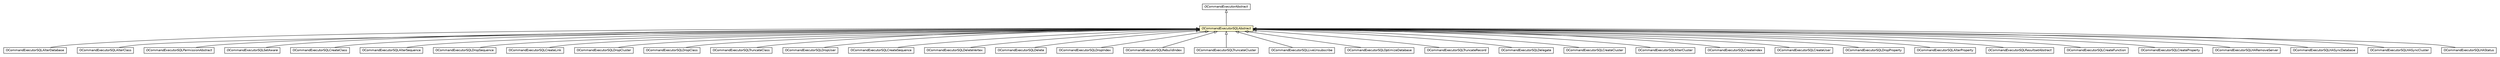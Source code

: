 #!/usr/local/bin/dot
#
# Class diagram 
# Generated by UMLGraph version R5_6-24-gf6e263 (http://www.umlgraph.org/)
#

digraph G {
	edge [fontname="Helvetica",fontsize=10,labelfontname="Helvetica",labelfontsize=10];
	node [fontname="Helvetica",fontsize=10,shape=plaintext];
	nodesep=0.25;
	ranksep=0.5;
	// com.orientechnologies.orient.core.command.OCommandExecutorAbstract
	c2139697 [label=<<table title="com.orientechnologies.orient.core.command.OCommandExecutorAbstract" border="0" cellborder="1" cellspacing="0" cellpadding="2" port="p" href="../command/OCommandExecutorAbstract.html">
		<tr><td><table border="0" cellspacing="0" cellpadding="1">
<tr><td align="center" balign="center"><font face="Helvetica-Oblique"> OCommandExecutorAbstract </font></td></tr>
		</table></td></tr>
		</table>>, URL="../command/OCommandExecutorAbstract.html", fontname="Helvetica", fontcolor="black", fontsize=10.0];
	// com.orientechnologies.orient.core.sql.OCommandExecutorSQLAlterDatabase
	c2139751 [label=<<table title="com.orientechnologies.orient.core.sql.OCommandExecutorSQLAlterDatabase" border="0" cellborder="1" cellspacing="0" cellpadding="2" port="p" href="./OCommandExecutorSQLAlterDatabase.html">
		<tr><td><table border="0" cellspacing="0" cellpadding="1">
<tr><td align="center" balign="center"> OCommandExecutorSQLAlterDatabase </td></tr>
		</table></td></tr>
		</table>>, URL="./OCommandExecutorSQLAlterDatabase.html", fontname="Helvetica", fontcolor="black", fontsize=10.0];
	// com.orientechnologies.orient.core.sql.OCommandExecutorSQLAlterClass
	c2139755 [label=<<table title="com.orientechnologies.orient.core.sql.OCommandExecutorSQLAlterClass" border="0" cellborder="1" cellspacing="0" cellpadding="2" port="p" href="./OCommandExecutorSQLAlterClass.html">
		<tr><td><table border="0" cellspacing="0" cellpadding="1">
<tr><td align="center" balign="center"> OCommandExecutorSQLAlterClass </td></tr>
		</table></td></tr>
		</table>>, URL="./OCommandExecutorSQLAlterClass.html", fontname="Helvetica", fontcolor="black", fontsize=10.0];
	// com.orientechnologies.orient.core.sql.OCommandExecutorSQLPermissionAbstract
	c2139757 [label=<<table title="com.orientechnologies.orient.core.sql.OCommandExecutorSQLPermissionAbstract" border="0" cellborder="1" cellspacing="0" cellpadding="2" port="p" href="./OCommandExecutorSQLPermissionAbstract.html">
		<tr><td><table border="0" cellspacing="0" cellpadding="1">
<tr><td align="center" balign="center"><font face="Helvetica-Oblique"> OCommandExecutorSQLPermissionAbstract </font></td></tr>
		</table></td></tr>
		</table>>, URL="./OCommandExecutorSQLPermissionAbstract.html", fontname="Helvetica", fontcolor="black", fontsize=10.0];
	// com.orientechnologies.orient.core.sql.OCommandExecutorSQLSetAware
	c2139758 [label=<<table title="com.orientechnologies.orient.core.sql.OCommandExecutorSQLSetAware" border="0" cellborder="1" cellspacing="0" cellpadding="2" port="p" href="./OCommandExecutorSQLSetAware.html">
		<tr><td><table border="0" cellspacing="0" cellpadding="1">
<tr><td align="center" balign="center"><font face="Helvetica-Oblique"> OCommandExecutorSQLSetAware </font></td></tr>
		</table></td></tr>
		</table>>, URL="./OCommandExecutorSQLSetAware.html", fontname="Helvetica", fontcolor="black", fontsize=10.0];
	// com.orientechnologies.orient.core.sql.OCommandExecutorSQLCreateClass
	c2139762 [label=<<table title="com.orientechnologies.orient.core.sql.OCommandExecutorSQLCreateClass" border="0" cellborder="1" cellspacing="0" cellpadding="2" port="p" href="./OCommandExecutorSQLCreateClass.html">
		<tr><td><table border="0" cellspacing="0" cellpadding="1">
<tr><td align="center" balign="center"> OCommandExecutorSQLCreateClass </td></tr>
		</table></td></tr>
		</table>>, URL="./OCommandExecutorSQLCreateClass.html", fontname="Helvetica", fontcolor="black", fontsize=10.0];
	// com.orientechnologies.orient.core.sql.OCommandExecutorSQLAlterSequence
	c2139764 [label=<<table title="com.orientechnologies.orient.core.sql.OCommandExecutorSQLAlterSequence" border="0" cellborder="1" cellspacing="0" cellpadding="2" port="p" href="./OCommandExecutorSQLAlterSequence.html">
		<tr><td><table border="0" cellspacing="0" cellpadding="1">
<tr><td align="center" balign="center"> OCommandExecutorSQLAlterSequence </td></tr>
		</table></td></tr>
		</table>>, URL="./OCommandExecutorSQLAlterSequence.html", fontname="Helvetica", fontcolor="black", fontsize=10.0];
	// com.orientechnologies.orient.core.sql.OCommandExecutorSQLDropSequence
	c2139766 [label=<<table title="com.orientechnologies.orient.core.sql.OCommandExecutorSQLDropSequence" border="0" cellborder="1" cellspacing="0" cellpadding="2" port="p" href="./OCommandExecutorSQLDropSequence.html">
		<tr><td><table border="0" cellspacing="0" cellpadding="1">
<tr><td align="center" balign="center"> OCommandExecutorSQLDropSequence </td></tr>
		</table></td></tr>
		</table>>, URL="./OCommandExecutorSQLDropSequence.html", fontname="Helvetica", fontcolor="black", fontsize=10.0];
	// com.orientechnologies.orient.core.sql.OCommandExecutorSQLCreateLink
	c2139767 [label=<<table title="com.orientechnologies.orient.core.sql.OCommandExecutorSQLCreateLink" border="0" cellborder="1" cellspacing="0" cellpadding="2" port="p" href="./OCommandExecutorSQLCreateLink.html">
		<tr><td><table border="0" cellspacing="0" cellpadding="1">
<tr><td align="center" balign="center"> OCommandExecutorSQLCreateLink </td></tr>
		</table></td></tr>
		</table>>, URL="./OCommandExecutorSQLCreateLink.html", fontname="Helvetica", fontcolor="black", fontsize=10.0];
	// com.orientechnologies.orient.core.sql.OCommandExecutorSQLDropCluster
	c2139768 [label=<<table title="com.orientechnologies.orient.core.sql.OCommandExecutorSQLDropCluster" border="0" cellborder="1" cellspacing="0" cellpadding="2" port="p" href="./OCommandExecutorSQLDropCluster.html">
		<tr><td><table border="0" cellspacing="0" cellpadding="1">
<tr><td align="center" balign="center"> OCommandExecutorSQLDropCluster </td></tr>
		</table></td></tr>
		</table>>, URL="./OCommandExecutorSQLDropCluster.html", fontname="Helvetica", fontcolor="black", fontsize=10.0];
	// com.orientechnologies.orient.core.sql.OCommandExecutorSQLDropClass
	c2139770 [label=<<table title="com.orientechnologies.orient.core.sql.OCommandExecutorSQLDropClass" border="0" cellborder="1" cellspacing="0" cellpadding="2" port="p" href="./OCommandExecutorSQLDropClass.html">
		<tr><td><table border="0" cellspacing="0" cellpadding="1">
<tr><td align="center" balign="center"> OCommandExecutorSQLDropClass </td></tr>
		</table></td></tr>
		</table>>, URL="./OCommandExecutorSQLDropClass.html", fontname="Helvetica", fontcolor="black", fontsize=10.0];
	// com.orientechnologies.orient.core.sql.OCommandExecutorSQLTruncateClass
	c2139772 [label=<<table title="com.orientechnologies.orient.core.sql.OCommandExecutorSQLTruncateClass" border="0" cellborder="1" cellspacing="0" cellpadding="2" port="p" href="./OCommandExecutorSQLTruncateClass.html">
		<tr><td><table border="0" cellspacing="0" cellpadding="1">
<tr><td align="center" balign="center"> OCommandExecutorSQLTruncateClass </td></tr>
		</table></td></tr>
		</table>>, URL="./OCommandExecutorSQLTruncateClass.html", fontname="Helvetica", fontcolor="black", fontsize=10.0];
	// com.orientechnologies.orient.core.sql.OCommandExecutorSQLDropUser
	c2139773 [label=<<table title="com.orientechnologies.orient.core.sql.OCommandExecutorSQLDropUser" border="0" cellborder="1" cellspacing="0" cellpadding="2" port="p" href="./OCommandExecutorSQLDropUser.html">
		<tr><td><table border="0" cellspacing="0" cellpadding="1">
<tr><td align="center" balign="center"> OCommandExecutorSQLDropUser </td></tr>
		</table></td></tr>
		</table>>, URL="./OCommandExecutorSQLDropUser.html", fontname="Helvetica", fontcolor="black", fontsize=10.0];
	// com.orientechnologies.orient.core.sql.OCommandExecutorSQLCreateSequence
	c2139776 [label=<<table title="com.orientechnologies.orient.core.sql.OCommandExecutorSQLCreateSequence" border="0" cellborder="1" cellspacing="0" cellpadding="2" port="p" href="./OCommandExecutorSQLCreateSequence.html">
		<tr><td><table border="0" cellspacing="0" cellpadding="1">
<tr><td align="center" balign="center"> OCommandExecutorSQLCreateSequence </td></tr>
		</table></td></tr>
		</table>>, URL="./OCommandExecutorSQLCreateSequence.html", fontname="Helvetica", fontcolor="black", fontsize=10.0];
	// com.orientechnologies.orient.core.sql.OCommandExecutorSQLDeleteVertex
	c2139782 [label=<<table title="com.orientechnologies.orient.core.sql.OCommandExecutorSQLDeleteVertex" border="0" cellborder="1" cellspacing="0" cellpadding="2" port="p" href="./OCommandExecutorSQLDeleteVertex.html">
		<tr><td><table border="0" cellspacing="0" cellpadding="1">
<tr><td align="center" balign="center"> OCommandExecutorSQLDeleteVertex </td></tr>
		</table></td></tr>
		</table>>, URL="./OCommandExecutorSQLDeleteVertex.html", fontname="Helvetica", fontcolor="black", fontsize=10.0];
	// com.orientechnologies.orient.core.sql.OCommandExecutorSQLDelete
	c2139785 [label=<<table title="com.orientechnologies.orient.core.sql.OCommandExecutorSQLDelete" border="0" cellborder="1" cellspacing="0" cellpadding="2" port="p" href="./OCommandExecutorSQLDelete.html">
		<tr><td><table border="0" cellspacing="0" cellpadding="1">
<tr><td align="center" balign="center"> OCommandExecutorSQLDelete </td></tr>
		</table></td></tr>
		</table>>, URL="./OCommandExecutorSQLDelete.html", fontname="Helvetica", fontcolor="black", fontsize=10.0];
	// com.orientechnologies.orient.core.sql.OCommandExecutorSQLDropIndex
	c2139787 [label=<<table title="com.orientechnologies.orient.core.sql.OCommandExecutorSQLDropIndex" border="0" cellborder="1" cellspacing="0" cellpadding="2" port="p" href="./OCommandExecutorSQLDropIndex.html">
		<tr><td><table border="0" cellspacing="0" cellpadding="1">
<tr><td align="center" balign="center"> OCommandExecutorSQLDropIndex </td></tr>
		</table></td></tr>
		</table>>, URL="./OCommandExecutorSQLDropIndex.html", fontname="Helvetica", fontcolor="black", fontsize=10.0];
	// com.orientechnologies.orient.core.sql.OCommandExecutorSQLRebuildIndex
	c2139788 [label=<<table title="com.orientechnologies.orient.core.sql.OCommandExecutorSQLRebuildIndex" border="0" cellborder="1" cellspacing="0" cellpadding="2" port="p" href="./OCommandExecutorSQLRebuildIndex.html">
		<tr><td><table border="0" cellspacing="0" cellpadding="1">
<tr><td align="center" balign="center"> OCommandExecutorSQLRebuildIndex </td></tr>
		</table></td></tr>
		</table>>, URL="./OCommandExecutorSQLRebuildIndex.html", fontname="Helvetica", fontcolor="black", fontsize=10.0];
	// com.orientechnologies.orient.core.sql.OCommandExecutorSQLTruncateCluster
	c2139790 [label=<<table title="com.orientechnologies.orient.core.sql.OCommandExecutorSQLTruncateCluster" border="0" cellborder="1" cellspacing="0" cellpadding="2" port="p" href="./OCommandExecutorSQLTruncateCluster.html">
		<tr><td><table border="0" cellspacing="0" cellpadding="1">
<tr><td align="center" balign="center"> OCommandExecutorSQLTruncateCluster </td></tr>
		</table></td></tr>
		</table>>, URL="./OCommandExecutorSQLTruncateCluster.html", fontname="Helvetica", fontcolor="black", fontsize=10.0];
	// com.orientechnologies.orient.core.sql.OCommandExecutorSQLLiveUnsubscribe
	c2139793 [label=<<table title="com.orientechnologies.orient.core.sql.OCommandExecutorSQLLiveUnsubscribe" border="0" cellborder="1" cellspacing="0" cellpadding="2" port="p" href="./OCommandExecutorSQLLiveUnsubscribe.html">
		<tr><td><table border="0" cellspacing="0" cellpadding="1">
<tr><td align="center" balign="center"> OCommandExecutorSQLLiveUnsubscribe </td></tr>
		</table></td></tr>
		</table>>, URL="./OCommandExecutorSQLLiveUnsubscribe.html", fontname="Helvetica", fontcolor="black", fontsize=10.0];
	// com.orientechnologies.orient.core.sql.OCommandExecutorSQLOptimizeDatabase
	c2139795 [label=<<table title="com.orientechnologies.orient.core.sql.OCommandExecutorSQLOptimizeDatabase" border="0" cellborder="1" cellspacing="0" cellpadding="2" port="p" href="./OCommandExecutorSQLOptimizeDatabase.html">
		<tr><td><table border="0" cellspacing="0" cellpadding="1">
<tr><td align="center" balign="center"> OCommandExecutorSQLOptimizeDatabase </td></tr>
		</table></td></tr>
		</table>>, URL="./OCommandExecutorSQLOptimizeDatabase.html", fontname="Helvetica", fontcolor="black", fontsize=10.0];
	// com.orientechnologies.orient.core.sql.OCommandExecutorSQLTruncateRecord
	c2139798 [label=<<table title="com.orientechnologies.orient.core.sql.OCommandExecutorSQLTruncateRecord" border="0" cellborder="1" cellspacing="0" cellpadding="2" port="p" href="./OCommandExecutorSQLTruncateRecord.html">
		<tr><td><table border="0" cellspacing="0" cellpadding="1">
<tr><td align="center" balign="center"> OCommandExecutorSQLTruncateRecord </td></tr>
		</table></td></tr>
		</table>>, URL="./OCommandExecutorSQLTruncateRecord.html", fontname="Helvetica", fontcolor="black", fontsize=10.0];
	// com.orientechnologies.orient.core.sql.OCommandExecutorSQLAbstract
	c2139802 [label=<<table title="com.orientechnologies.orient.core.sql.OCommandExecutorSQLAbstract" border="0" cellborder="1" cellspacing="0" cellpadding="2" port="p" bgcolor="lemonChiffon" href="./OCommandExecutorSQLAbstract.html">
		<tr><td><table border="0" cellspacing="0" cellpadding="1">
<tr><td align="center" balign="center"><font face="Helvetica-Oblique"> OCommandExecutorSQLAbstract </font></td></tr>
		</table></td></tr>
		</table>>, URL="./OCommandExecutorSQLAbstract.html", fontname="Helvetica", fontcolor="black", fontsize=10.0];
	// com.orientechnologies.orient.core.sql.OCommandExecutorSQLDelegate
	c2139804 [label=<<table title="com.orientechnologies.orient.core.sql.OCommandExecutorSQLDelegate" border="0" cellborder="1" cellspacing="0" cellpadding="2" port="p" href="./OCommandExecutorSQLDelegate.html">
		<tr><td><table border="0" cellspacing="0" cellpadding="1">
<tr><td align="center" balign="center"> OCommandExecutorSQLDelegate </td></tr>
		</table></td></tr>
		</table>>, URL="./OCommandExecutorSQLDelegate.html", fontname="Helvetica", fontcolor="black", fontsize=10.0];
	// com.orientechnologies.orient.core.sql.OCommandExecutorSQLCreateCluster
	c2139806 [label=<<table title="com.orientechnologies.orient.core.sql.OCommandExecutorSQLCreateCluster" border="0" cellborder="1" cellspacing="0" cellpadding="2" port="p" href="./OCommandExecutorSQLCreateCluster.html">
		<tr><td><table border="0" cellspacing="0" cellpadding="1">
<tr><td align="center" balign="center"> OCommandExecutorSQLCreateCluster </td></tr>
		</table></td></tr>
		</table>>, URL="./OCommandExecutorSQLCreateCluster.html", fontname="Helvetica", fontcolor="black", fontsize=10.0];
	// com.orientechnologies.orient.core.sql.OCommandExecutorSQLAlterCluster
	c2139807 [label=<<table title="com.orientechnologies.orient.core.sql.OCommandExecutorSQLAlterCluster" border="0" cellborder="1" cellspacing="0" cellpadding="2" port="p" href="./OCommandExecutorSQLAlterCluster.html">
		<tr><td><table border="0" cellspacing="0" cellpadding="1">
<tr><td align="center" balign="center"> OCommandExecutorSQLAlterCluster </td></tr>
		</table></td></tr>
		</table>>, URL="./OCommandExecutorSQLAlterCluster.html", fontname="Helvetica", fontcolor="black", fontsize=10.0];
	// com.orientechnologies.orient.core.sql.OCommandExecutorSQLCreateIndex
	c2139808 [label=<<table title="com.orientechnologies.orient.core.sql.OCommandExecutorSQLCreateIndex" border="0" cellborder="1" cellspacing="0" cellpadding="2" port="p" href="./OCommandExecutorSQLCreateIndex.html">
		<tr><td><table border="0" cellspacing="0" cellpadding="1">
<tr><td align="center" balign="center"> OCommandExecutorSQLCreateIndex </td></tr>
		</table></td></tr>
		</table>>, URL="./OCommandExecutorSQLCreateIndex.html", fontname="Helvetica", fontcolor="black", fontsize=10.0];
	// com.orientechnologies.orient.core.sql.OCommandExecutorSQLCreateUser
	c2139809 [label=<<table title="com.orientechnologies.orient.core.sql.OCommandExecutorSQLCreateUser" border="0" cellborder="1" cellspacing="0" cellpadding="2" port="p" href="./OCommandExecutorSQLCreateUser.html">
		<tr><td><table border="0" cellspacing="0" cellpadding="1">
<tr><td align="center" balign="center"> OCommandExecutorSQLCreateUser </td></tr>
		</table></td></tr>
		</table>>, URL="./OCommandExecutorSQLCreateUser.html", fontname="Helvetica", fontcolor="black", fontsize=10.0];
	// com.orientechnologies.orient.core.sql.OCommandExecutorSQLDropProperty
	c2139810 [label=<<table title="com.orientechnologies.orient.core.sql.OCommandExecutorSQLDropProperty" border="0" cellborder="1" cellspacing="0" cellpadding="2" port="p" href="./OCommandExecutorSQLDropProperty.html">
		<tr><td><table border="0" cellspacing="0" cellpadding="1">
<tr><td align="center" balign="center"> OCommandExecutorSQLDropProperty </td></tr>
		</table></td></tr>
		</table>>, URL="./OCommandExecutorSQLDropProperty.html", fontname="Helvetica", fontcolor="black", fontsize=10.0];
	// com.orientechnologies.orient.core.sql.OCommandExecutorSQLAlterProperty
	c2139812 [label=<<table title="com.orientechnologies.orient.core.sql.OCommandExecutorSQLAlterProperty" border="0" cellborder="1" cellspacing="0" cellpadding="2" port="p" href="./OCommandExecutorSQLAlterProperty.html">
		<tr><td><table border="0" cellspacing="0" cellpadding="1">
<tr><td align="center" balign="center"> OCommandExecutorSQLAlterProperty </td></tr>
		</table></td></tr>
		</table>>, URL="./OCommandExecutorSQLAlterProperty.html", fontname="Helvetica", fontcolor="black", fontsize=10.0];
	// com.orientechnologies.orient.core.sql.OCommandExecutorSQLResultsetAbstract
	c2139818 [label=<<table title="com.orientechnologies.orient.core.sql.OCommandExecutorSQLResultsetAbstract" border="0" cellborder="1" cellspacing="0" cellpadding="2" port="p" href="./OCommandExecutorSQLResultsetAbstract.html">
		<tr><td><table border="0" cellspacing="0" cellpadding="1">
<tr><td align="center" balign="center"><font face="Helvetica-Oblique"> OCommandExecutorSQLResultsetAbstract </font></td></tr>
		</table></td></tr>
		</table>>, URL="./OCommandExecutorSQLResultsetAbstract.html", fontname="Helvetica", fontcolor="black", fontsize=10.0];
	// com.orientechnologies.orient.core.sql.OCommandExecutorSQLCreateFunction
	c2139819 [label=<<table title="com.orientechnologies.orient.core.sql.OCommandExecutorSQLCreateFunction" border="0" cellborder="1" cellspacing="0" cellpadding="2" port="p" href="./OCommandExecutorSQLCreateFunction.html">
		<tr><td><table border="0" cellspacing="0" cellpadding="1">
<tr><td align="center" balign="center"> OCommandExecutorSQLCreateFunction </td></tr>
		</table></td></tr>
		</table>>, URL="./OCommandExecutorSQLCreateFunction.html", fontname="Helvetica", fontcolor="black", fontsize=10.0];
	// com.orientechnologies.orient.core.sql.OCommandExecutorSQLCreateProperty
	c2139820 [label=<<table title="com.orientechnologies.orient.core.sql.OCommandExecutorSQLCreateProperty" border="0" cellborder="1" cellspacing="0" cellpadding="2" port="p" href="./OCommandExecutorSQLCreateProperty.html">
		<tr><td><table border="0" cellspacing="0" cellpadding="1">
<tr><td align="center" balign="center"> OCommandExecutorSQLCreateProperty </td></tr>
		</table></td></tr>
		</table>>, URL="./OCommandExecutorSQLCreateProperty.html", fontname="Helvetica", fontcolor="black", fontsize=10.0];
	// com.orientechnologies.orient.server.distributed.sql.OCommandExecutorSQLHARemoveServer
	c2141714 [label=<<table title="com.orientechnologies.orient.server.distributed.sql.OCommandExecutorSQLHARemoveServer" border="0" cellborder="1" cellspacing="0" cellpadding="2" port="p" href="../../server/distributed/sql/OCommandExecutorSQLHARemoveServer.html">
		<tr><td><table border="0" cellspacing="0" cellpadding="1">
<tr><td align="center" balign="center"> OCommandExecutorSQLHARemoveServer </td></tr>
		</table></td></tr>
		</table>>, URL="../../server/distributed/sql/OCommandExecutorSQLHARemoveServer.html", fontname="Helvetica", fontcolor="black", fontsize=10.0];
	// com.orientechnologies.orient.server.distributed.sql.OCommandExecutorSQLHASyncDatabase
	c2141716 [label=<<table title="com.orientechnologies.orient.server.distributed.sql.OCommandExecutorSQLHASyncDatabase" border="0" cellborder="1" cellspacing="0" cellpadding="2" port="p" href="../../server/distributed/sql/OCommandExecutorSQLHASyncDatabase.html">
		<tr><td><table border="0" cellspacing="0" cellpadding="1">
<tr><td align="center" balign="center"> OCommandExecutorSQLHASyncDatabase </td></tr>
		</table></td></tr>
		</table>>, URL="../../server/distributed/sql/OCommandExecutorSQLHASyncDatabase.html", fontname="Helvetica", fontcolor="black", fontsize=10.0];
	// com.orientechnologies.orient.server.distributed.sql.OCommandExecutorSQLHASyncCluster
	c2141717 [label=<<table title="com.orientechnologies.orient.server.distributed.sql.OCommandExecutorSQLHASyncCluster" border="0" cellborder="1" cellspacing="0" cellpadding="2" port="p" href="../../server/distributed/sql/OCommandExecutorSQLHASyncCluster.html">
		<tr><td><table border="0" cellspacing="0" cellpadding="1">
<tr><td align="center" balign="center"> OCommandExecutorSQLHASyncCluster </td></tr>
		</table></td></tr>
		</table>>, URL="../../server/distributed/sql/OCommandExecutorSQLHASyncCluster.html", fontname="Helvetica", fontcolor="black", fontsize=10.0];
	// com.orientechnologies.orient.server.distributed.sql.OCommandExecutorSQLHAStatus
	c2141718 [label=<<table title="com.orientechnologies.orient.server.distributed.sql.OCommandExecutorSQLHAStatus" border="0" cellborder="1" cellspacing="0" cellpadding="2" port="p" href="../../server/distributed/sql/OCommandExecutorSQLHAStatus.html">
		<tr><td><table border="0" cellspacing="0" cellpadding="1">
<tr><td align="center" balign="center"> OCommandExecutorSQLHAStatus </td></tr>
		</table></td></tr>
		</table>>, URL="../../server/distributed/sql/OCommandExecutorSQLHAStatus.html", fontname="Helvetica", fontcolor="black", fontsize=10.0];
	//com.orientechnologies.orient.core.sql.OCommandExecutorSQLAlterDatabase extends com.orientechnologies.orient.core.sql.OCommandExecutorSQLAbstract
	c2139802:p -> c2139751:p [dir=back,arrowtail=empty];
	//com.orientechnologies.orient.core.sql.OCommandExecutorSQLAlterClass extends com.orientechnologies.orient.core.sql.OCommandExecutorSQLAbstract
	c2139802:p -> c2139755:p [dir=back,arrowtail=empty];
	//com.orientechnologies.orient.core.sql.OCommandExecutorSQLPermissionAbstract extends com.orientechnologies.orient.core.sql.OCommandExecutorSQLAbstract
	c2139802:p -> c2139757:p [dir=back,arrowtail=empty];
	//com.orientechnologies.orient.core.sql.OCommandExecutorSQLSetAware extends com.orientechnologies.orient.core.sql.OCommandExecutorSQLAbstract
	c2139802:p -> c2139758:p [dir=back,arrowtail=empty];
	//com.orientechnologies.orient.core.sql.OCommandExecutorSQLCreateClass extends com.orientechnologies.orient.core.sql.OCommandExecutorSQLAbstract
	c2139802:p -> c2139762:p [dir=back,arrowtail=empty];
	//com.orientechnologies.orient.core.sql.OCommandExecutorSQLAlterSequence extends com.orientechnologies.orient.core.sql.OCommandExecutorSQLAbstract
	c2139802:p -> c2139764:p [dir=back,arrowtail=empty];
	//com.orientechnologies.orient.core.sql.OCommandExecutorSQLDropSequence extends com.orientechnologies.orient.core.sql.OCommandExecutorSQLAbstract
	c2139802:p -> c2139766:p [dir=back,arrowtail=empty];
	//com.orientechnologies.orient.core.sql.OCommandExecutorSQLCreateLink extends com.orientechnologies.orient.core.sql.OCommandExecutorSQLAbstract
	c2139802:p -> c2139767:p [dir=back,arrowtail=empty];
	//com.orientechnologies.orient.core.sql.OCommandExecutorSQLDropCluster extends com.orientechnologies.orient.core.sql.OCommandExecutorSQLAbstract
	c2139802:p -> c2139768:p [dir=back,arrowtail=empty];
	//com.orientechnologies.orient.core.sql.OCommandExecutorSQLDropClass extends com.orientechnologies.orient.core.sql.OCommandExecutorSQLAbstract
	c2139802:p -> c2139770:p [dir=back,arrowtail=empty];
	//com.orientechnologies.orient.core.sql.OCommandExecutorSQLTruncateClass extends com.orientechnologies.orient.core.sql.OCommandExecutorSQLAbstract
	c2139802:p -> c2139772:p [dir=back,arrowtail=empty];
	//com.orientechnologies.orient.core.sql.OCommandExecutorSQLDropUser extends com.orientechnologies.orient.core.sql.OCommandExecutorSQLAbstract
	c2139802:p -> c2139773:p [dir=back,arrowtail=empty];
	//com.orientechnologies.orient.core.sql.OCommandExecutorSQLCreateSequence extends com.orientechnologies.orient.core.sql.OCommandExecutorSQLAbstract
	c2139802:p -> c2139776:p [dir=back,arrowtail=empty];
	//com.orientechnologies.orient.core.sql.OCommandExecutorSQLDeleteVertex extends com.orientechnologies.orient.core.sql.OCommandExecutorSQLAbstract
	c2139802:p -> c2139782:p [dir=back,arrowtail=empty];
	//com.orientechnologies.orient.core.sql.OCommandExecutorSQLDelete extends com.orientechnologies.orient.core.sql.OCommandExecutorSQLAbstract
	c2139802:p -> c2139785:p [dir=back,arrowtail=empty];
	//com.orientechnologies.orient.core.sql.OCommandExecutorSQLDropIndex extends com.orientechnologies.orient.core.sql.OCommandExecutorSQLAbstract
	c2139802:p -> c2139787:p [dir=back,arrowtail=empty];
	//com.orientechnologies.orient.core.sql.OCommandExecutorSQLRebuildIndex extends com.orientechnologies.orient.core.sql.OCommandExecutorSQLAbstract
	c2139802:p -> c2139788:p [dir=back,arrowtail=empty];
	//com.orientechnologies.orient.core.sql.OCommandExecutorSQLTruncateCluster extends com.orientechnologies.orient.core.sql.OCommandExecutorSQLAbstract
	c2139802:p -> c2139790:p [dir=back,arrowtail=empty];
	//com.orientechnologies.orient.core.sql.OCommandExecutorSQLLiveUnsubscribe extends com.orientechnologies.orient.core.sql.OCommandExecutorSQLAbstract
	c2139802:p -> c2139793:p [dir=back,arrowtail=empty];
	//com.orientechnologies.orient.core.sql.OCommandExecutorSQLOptimizeDatabase extends com.orientechnologies.orient.core.sql.OCommandExecutorSQLAbstract
	c2139802:p -> c2139795:p [dir=back,arrowtail=empty];
	//com.orientechnologies.orient.core.sql.OCommandExecutorSQLTruncateRecord extends com.orientechnologies.orient.core.sql.OCommandExecutorSQLAbstract
	c2139802:p -> c2139798:p [dir=back,arrowtail=empty];
	//com.orientechnologies.orient.core.sql.OCommandExecutorSQLAbstract extends com.orientechnologies.orient.core.command.OCommandExecutorAbstract
	c2139697:p -> c2139802:p [dir=back,arrowtail=empty];
	//com.orientechnologies.orient.core.sql.OCommandExecutorSQLDelegate extends com.orientechnologies.orient.core.sql.OCommandExecutorSQLAbstract
	c2139802:p -> c2139804:p [dir=back,arrowtail=empty];
	//com.orientechnologies.orient.core.sql.OCommandExecutorSQLCreateCluster extends com.orientechnologies.orient.core.sql.OCommandExecutorSQLAbstract
	c2139802:p -> c2139806:p [dir=back,arrowtail=empty];
	//com.orientechnologies.orient.core.sql.OCommandExecutorSQLAlterCluster extends com.orientechnologies.orient.core.sql.OCommandExecutorSQLAbstract
	c2139802:p -> c2139807:p [dir=back,arrowtail=empty];
	//com.orientechnologies.orient.core.sql.OCommandExecutorSQLCreateIndex extends com.orientechnologies.orient.core.sql.OCommandExecutorSQLAbstract
	c2139802:p -> c2139808:p [dir=back,arrowtail=empty];
	//com.orientechnologies.orient.core.sql.OCommandExecutorSQLCreateUser extends com.orientechnologies.orient.core.sql.OCommandExecutorSQLAbstract
	c2139802:p -> c2139809:p [dir=back,arrowtail=empty];
	//com.orientechnologies.orient.core.sql.OCommandExecutorSQLDropProperty extends com.orientechnologies.orient.core.sql.OCommandExecutorSQLAbstract
	c2139802:p -> c2139810:p [dir=back,arrowtail=empty];
	//com.orientechnologies.orient.core.sql.OCommandExecutorSQLAlterProperty extends com.orientechnologies.orient.core.sql.OCommandExecutorSQLAbstract
	c2139802:p -> c2139812:p [dir=back,arrowtail=empty];
	//com.orientechnologies.orient.core.sql.OCommandExecutorSQLResultsetAbstract extends com.orientechnologies.orient.core.sql.OCommandExecutorSQLAbstract
	c2139802:p -> c2139818:p [dir=back,arrowtail=empty];
	//com.orientechnologies.orient.core.sql.OCommandExecutorSQLCreateFunction extends com.orientechnologies.orient.core.sql.OCommandExecutorSQLAbstract
	c2139802:p -> c2139819:p [dir=back,arrowtail=empty];
	//com.orientechnologies.orient.core.sql.OCommandExecutorSQLCreateProperty extends com.orientechnologies.orient.core.sql.OCommandExecutorSQLAbstract
	c2139802:p -> c2139820:p [dir=back,arrowtail=empty];
	//com.orientechnologies.orient.server.distributed.sql.OCommandExecutorSQLHARemoveServer extends com.orientechnologies.orient.core.sql.OCommandExecutorSQLAbstract
	c2139802:p -> c2141714:p [dir=back,arrowtail=empty];
	//com.orientechnologies.orient.server.distributed.sql.OCommandExecutorSQLHASyncDatabase extends com.orientechnologies.orient.core.sql.OCommandExecutorSQLAbstract
	c2139802:p -> c2141716:p [dir=back,arrowtail=empty];
	//com.orientechnologies.orient.server.distributed.sql.OCommandExecutorSQLHASyncCluster extends com.orientechnologies.orient.core.sql.OCommandExecutorSQLAbstract
	c2139802:p -> c2141717:p [dir=back,arrowtail=empty];
	//com.orientechnologies.orient.server.distributed.sql.OCommandExecutorSQLHAStatus extends com.orientechnologies.orient.core.sql.OCommandExecutorSQLAbstract
	c2139802:p -> c2141718:p [dir=back,arrowtail=empty];
}

